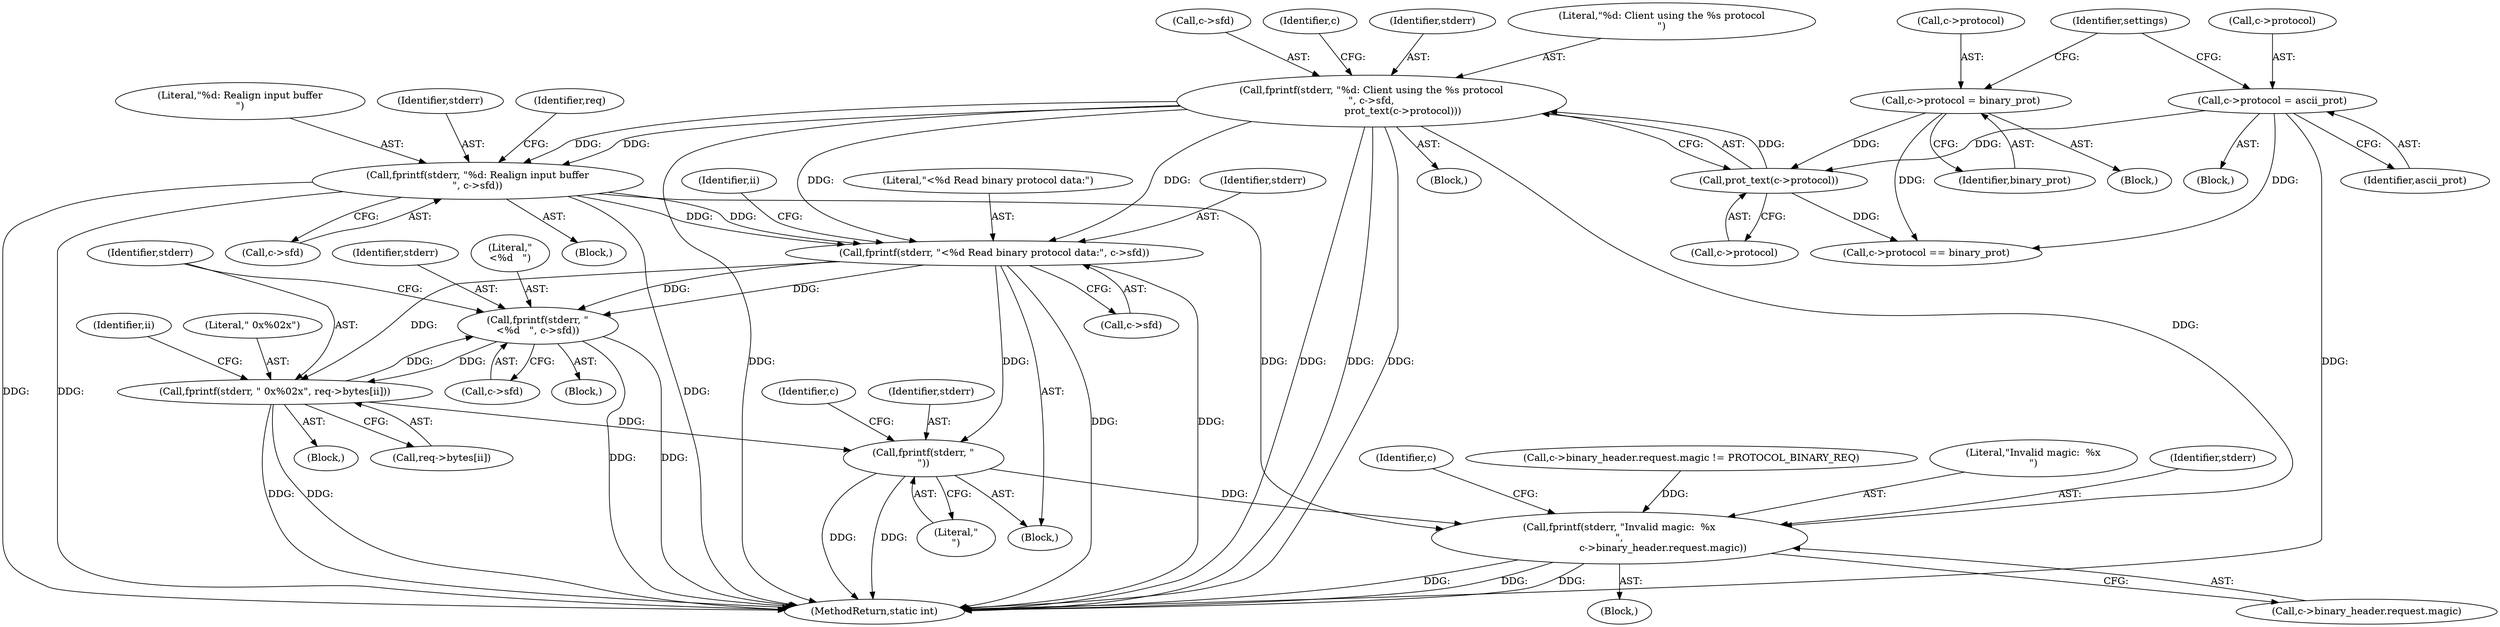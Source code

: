 digraph "0_memcached_d9cd01ede97f4145af9781d448c62a3318952719@API" {
"1000291" [label="(Call,fprintf(stderr, \"\n<%d   \", c->sfd))"];
"1000297" [label="(Call,fprintf(stderr, \" 0x%02x\", req->bytes[ii]))"];
"1000291" [label="(Call,fprintf(stderr, \"\n<%d   \", c->sfd))"];
"1000265" [label="(Call,fprintf(stderr, \"<%d Read binary protocol data:\", c->sfd))"];
"1000177" [label="(Call,fprintf(stderr, \"%d: Client using the %s protocol\n\", c->sfd,\n                    prot_text(c->protocol)))"];
"1000183" [label="(Call,prot_text(c->protocol))"];
"1000158" [label="(Call,c->protocol = binary_prot)"];
"1000165" [label="(Call,c->protocol = ascii_prot)"];
"1000243" [label="(Call,fprintf(stderr, \"%d: Realign input buffer\n\", c->sfd))"];
"1000305" [label="(Call,fprintf(stderr, \"\n\"))"];
"1000372" [label="(Call,fprintf(stderr, \"Invalid magic:  %x\n\",\n                            c->binary_header.request.magic))"];
"1000306" [label="(Identifier,stderr)"];
"1000291" [label="(Call,fprintf(stderr, \"\n<%d   \", c->sfd))"];
"1000267" [label="(Literal,\"<%d Read binary protocol data:\")"];
"1000297" [label="(Call,fprintf(stderr, \" 0x%02x\", req->bytes[ii]))"];
"1000183" [label="(Call,prot_text(c->protocol))"];
"1000246" [label="(Call,c->sfd)"];
"1000158" [label="(Call,c->protocol = binary_prot)"];
"1000251" [label="(Identifier,req)"];
"1000310" [label="(Identifier,c)"];
"1000243" [label="(Call,fprintf(stderr, \"%d: Realign input buffer\n\", c->sfd))"];
"1000165" [label="(Call,c->protocol = ascii_prot)"];
"1000293" [label="(Literal,\"\n<%d   \")"];
"1000265" [label="(Call,fprintf(stderr, \"<%d Read binary protocol data:\", c->sfd))"];
"1000282" [label="(Identifier,ii)"];
"1000169" [label="(Identifier,ascii_prot)"];
"1000245" [label="(Literal,\"%d: Realign input buffer\n\")"];
"1000294" [label="(Call,c->sfd)"];
"1000268" [label="(Call,c->sfd)"];
"1000300" [label="(Call,req->bytes[ii])"];
"1000374" [label="(Literal,\"Invalid magic:  %x\n\")"];
"1000298" [label="(Identifier,stderr)"];
"1000307" [label="(Literal,\"\n\")"];
"1000244" [label="(Identifier,stderr)"];
"1000159" [label="(Call,c->protocol)"];
"1000162" [label="(Identifier,binary_prot)"];
"1000613" [label="(MethodReturn,static int)"];
"1000266" [label="(Identifier,stderr)"];
"1000283" [label="(Block,)"];
"1000263" [label="(Block,)"];
"1000273" [label="(Identifier,ii)"];
"1000157" [label="(Block,)"];
"1000180" [label="(Call,c->sfd)"];
"1000173" [label="(Identifier,settings)"];
"1000371" [label="(Block,)"];
"1000292" [label="(Identifier,stderr)"];
"1000176" [label="(Block,)"];
"1000242" [label="(Block,)"];
"1000166" [label="(Call,c->protocol)"];
"1000373" [label="(Identifier,stderr)"];
"1000299" [label="(Literal,\" 0x%02x\")"];
"1000383" [label="(Identifier,c)"];
"1000184" [label="(Call,c->protocol)"];
"1000188" [label="(Call,c->protocol == binary_prot)"];
"1000190" [label="(Identifier,c)"];
"1000372" [label="(Call,fprintf(stderr, \"Invalid magic:  %x\n\",\n                            c->binary_header.request.magic))"];
"1000178" [label="(Identifier,stderr)"];
"1000177" [label="(Call,fprintf(stderr, \"%d: Client using the %s protocol\n\", c->sfd,\n                    prot_text(c->protocol)))"];
"1000375" [label="(Call,c->binary_header.request.magic)"];
"1000164" [label="(Block,)"];
"1000179" [label="(Literal,\"%d: Client using the %s protocol\n\")"];
"1000290" [label="(Block,)"];
"1000305" [label="(Call,fprintf(stderr, \"\n\"))"];
"1000357" [label="(Call,c->binary_header.request.magic != PROTOCOL_BINARY_REQ)"];
"1000291" -> "1000290"  [label="AST: "];
"1000291" -> "1000294"  [label="CFG: "];
"1000292" -> "1000291"  [label="AST: "];
"1000293" -> "1000291"  [label="AST: "];
"1000294" -> "1000291"  [label="AST: "];
"1000298" -> "1000291"  [label="CFG: "];
"1000291" -> "1000613"  [label="DDG: "];
"1000291" -> "1000613"  [label="DDG: "];
"1000297" -> "1000291"  [label="DDG: "];
"1000265" -> "1000291"  [label="DDG: "];
"1000265" -> "1000291"  [label="DDG: "];
"1000291" -> "1000297"  [label="DDG: "];
"1000297" -> "1000283"  [label="AST: "];
"1000297" -> "1000300"  [label="CFG: "];
"1000298" -> "1000297"  [label="AST: "];
"1000299" -> "1000297"  [label="AST: "];
"1000300" -> "1000297"  [label="AST: "];
"1000282" -> "1000297"  [label="CFG: "];
"1000297" -> "1000613"  [label="DDG: "];
"1000297" -> "1000613"  [label="DDG: "];
"1000265" -> "1000297"  [label="DDG: "];
"1000297" -> "1000305"  [label="DDG: "];
"1000265" -> "1000263"  [label="AST: "];
"1000265" -> "1000268"  [label="CFG: "];
"1000266" -> "1000265"  [label="AST: "];
"1000267" -> "1000265"  [label="AST: "];
"1000268" -> "1000265"  [label="AST: "];
"1000273" -> "1000265"  [label="CFG: "];
"1000265" -> "1000613"  [label="DDG: "];
"1000265" -> "1000613"  [label="DDG: "];
"1000177" -> "1000265"  [label="DDG: "];
"1000177" -> "1000265"  [label="DDG: "];
"1000243" -> "1000265"  [label="DDG: "];
"1000243" -> "1000265"  [label="DDG: "];
"1000265" -> "1000305"  [label="DDG: "];
"1000177" -> "1000176"  [label="AST: "];
"1000177" -> "1000183"  [label="CFG: "];
"1000178" -> "1000177"  [label="AST: "];
"1000179" -> "1000177"  [label="AST: "];
"1000180" -> "1000177"  [label="AST: "];
"1000183" -> "1000177"  [label="AST: "];
"1000190" -> "1000177"  [label="CFG: "];
"1000177" -> "1000613"  [label="DDG: "];
"1000177" -> "1000613"  [label="DDG: "];
"1000177" -> "1000613"  [label="DDG: "];
"1000177" -> "1000613"  [label="DDG: "];
"1000183" -> "1000177"  [label="DDG: "];
"1000177" -> "1000243"  [label="DDG: "];
"1000177" -> "1000243"  [label="DDG: "];
"1000177" -> "1000372"  [label="DDG: "];
"1000183" -> "1000184"  [label="CFG: "];
"1000184" -> "1000183"  [label="AST: "];
"1000158" -> "1000183"  [label="DDG: "];
"1000165" -> "1000183"  [label="DDG: "];
"1000183" -> "1000188"  [label="DDG: "];
"1000158" -> "1000157"  [label="AST: "];
"1000158" -> "1000162"  [label="CFG: "];
"1000159" -> "1000158"  [label="AST: "];
"1000162" -> "1000158"  [label="AST: "];
"1000173" -> "1000158"  [label="CFG: "];
"1000158" -> "1000188"  [label="DDG: "];
"1000165" -> "1000164"  [label="AST: "];
"1000165" -> "1000169"  [label="CFG: "];
"1000166" -> "1000165"  [label="AST: "];
"1000169" -> "1000165"  [label="AST: "];
"1000173" -> "1000165"  [label="CFG: "];
"1000165" -> "1000613"  [label="DDG: "];
"1000165" -> "1000188"  [label="DDG: "];
"1000243" -> "1000242"  [label="AST: "];
"1000243" -> "1000246"  [label="CFG: "];
"1000244" -> "1000243"  [label="AST: "];
"1000245" -> "1000243"  [label="AST: "];
"1000246" -> "1000243"  [label="AST: "];
"1000251" -> "1000243"  [label="CFG: "];
"1000243" -> "1000613"  [label="DDG: "];
"1000243" -> "1000613"  [label="DDG: "];
"1000243" -> "1000613"  [label="DDG: "];
"1000243" -> "1000372"  [label="DDG: "];
"1000305" -> "1000263"  [label="AST: "];
"1000305" -> "1000307"  [label="CFG: "];
"1000306" -> "1000305"  [label="AST: "];
"1000307" -> "1000305"  [label="AST: "];
"1000310" -> "1000305"  [label="CFG: "];
"1000305" -> "1000613"  [label="DDG: "];
"1000305" -> "1000613"  [label="DDG: "];
"1000305" -> "1000372"  [label="DDG: "];
"1000372" -> "1000371"  [label="AST: "];
"1000372" -> "1000375"  [label="CFG: "];
"1000373" -> "1000372"  [label="AST: "];
"1000374" -> "1000372"  [label="AST: "];
"1000375" -> "1000372"  [label="AST: "];
"1000383" -> "1000372"  [label="CFG: "];
"1000372" -> "1000613"  [label="DDG: "];
"1000372" -> "1000613"  [label="DDG: "];
"1000372" -> "1000613"  [label="DDG: "];
"1000357" -> "1000372"  [label="DDG: "];
}

